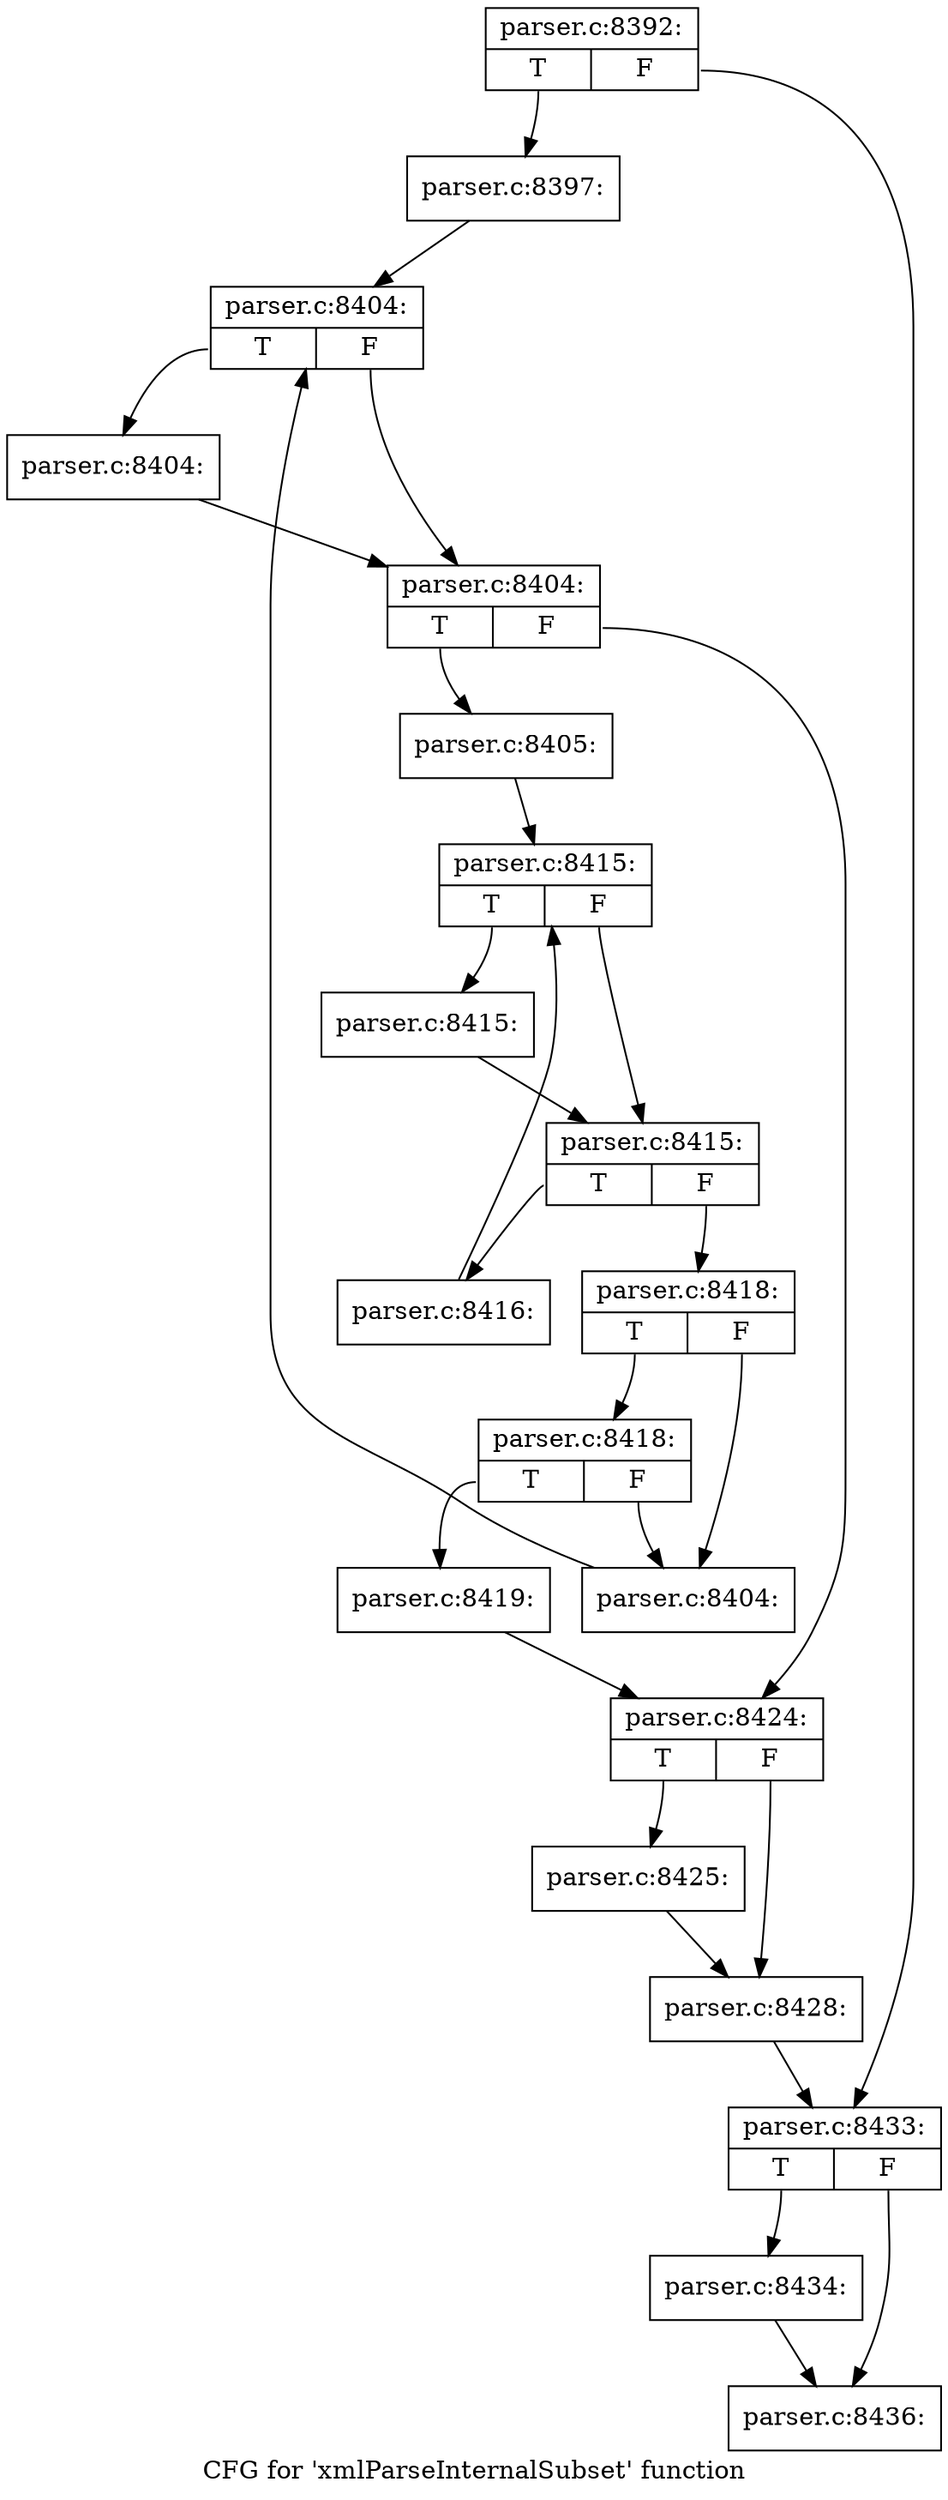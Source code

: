 digraph "CFG for 'xmlParseInternalSubset' function" {
	label="CFG for 'xmlParseInternalSubset' function";

	Node0x4d2f7c0 [shape=record,label="{parser.c:8392:|{<s0>T|<s1>F}}"];
	Node0x4d2f7c0:s0 -> Node0x4d30100;
	Node0x4d2f7c0:s1 -> Node0x4d28280;
	Node0x4d30100 [shape=record,label="{parser.c:8397:}"];
	Node0x4d30100 -> Node0x4d30660;
	Node0x4d30660 [shape=record,label="{parser.c:8404:|{<s0>T|<s1>F}}"];
	Node0x4d30660:s0 -> Node0x4d30950;
	Node0x4d30660:s1 -> Node0x4d30900;
	Node0x4d30950 [shape=record,label="{parser.c:8404:}"];
	Node0x4d30950 -> Node0x4d30900;
	Node0x4d30900 [shape=record,label="{parser.c:8404:|{<s0>T|<s1>F}}"];
	Node0x4d30900:s0 -> Node0x4d311a0;
	Node0x4d30900:s1 -> Node0x4d30880;
	Node0x4d311a0 [shape=record,label="{parser.c:8405:}"];
	Node0x4d311a0 -> Node0x4d32300;
	Node0x4d32300 [shape=record,label="{parser.c:8415:|{<s0>T|<s1>F}}"];
	Node0x4d32300:s0 -> Node0x4d325f0;
	Node0x4d32300:s1 -> Node0x4d325a0;
	Node0x4d325f0 [shape=record,label="{parser.c:8415:}"];
	Node0x4d325f0 -> Node0x4d325a0;
	Node0x4d325a0 [shape=record,label="{parser.c:8415:|{<s0>T|<s1>F}}"];
	Node0x4d325a0:s0 -> Node0x4d32e40;
	Node0x4d325a0:s1 -> Node0x4d32520;
	Node0x4d32e40 [shape=record,label="{parser.c:8416:}"];
	Node0x4d32e40 -> Node0x4d32300;
	Node0x4d32520 [shape=record,label="{parser.c:8418:|{<s0>T|<s1>F}}"];
	Node0x4d32520:s0 -> Node0x4d331b0;
	Node0x4d32520:s1 -> Node0x4d33160;
	Node0x4d331b0 [shape=record,label="{parser.c:8418:|{<s0>T|<s1>F}}"];
	Node0x4d331b0:s0 -> Node0x4d33110;
	Node0x4d331b0:s1 -> Node0x4d33160;
	Node0x4d33110 [shape=record,label="{parser.c:8419:}"];
	Node0x4d33110 -> Node0x4d30880;
	Node0x4d33160 [shape=record,label="{parser.c:8404:}"];
	Node0x4d33160 -> Node0x4d30660;
	Node0x4d30880 [shape=record,label="{parser.c:8424:|{<s0>T|<s1>F}}"];
	Node0x4d30880:s0 -> Node0x4d34250;
	Node0x4d30880:s1 -> Node0x4d342a0;
	Node0x4d34250 [shape=record,label="{parser.c:8425:}"];
	Node0x4d34250 -> Node0x4d342a0;
	Node0x4d342a0 [shape=record,label="{parser.c:8428:}"];
	Node0x4d342a0 -> Node0x4d28280;
	Node0x4d28280 [shape=record,label="{parser.c:8433:|{<s0>T|<s1>F}}"];
	Node0x4d28280:s0 -> Node0x4d34ce0;
	Node0x4d28280:s1 -> Node0x4d34d30;
	Node0x4d34ce0 [shape=record,label="{parser.c:8434:}"];
	Node0x4d34ce0 -> Node0x4d34d30;
	Node0x4d34d30 [shape=record,label="{parser.c:8436:}"];
}
